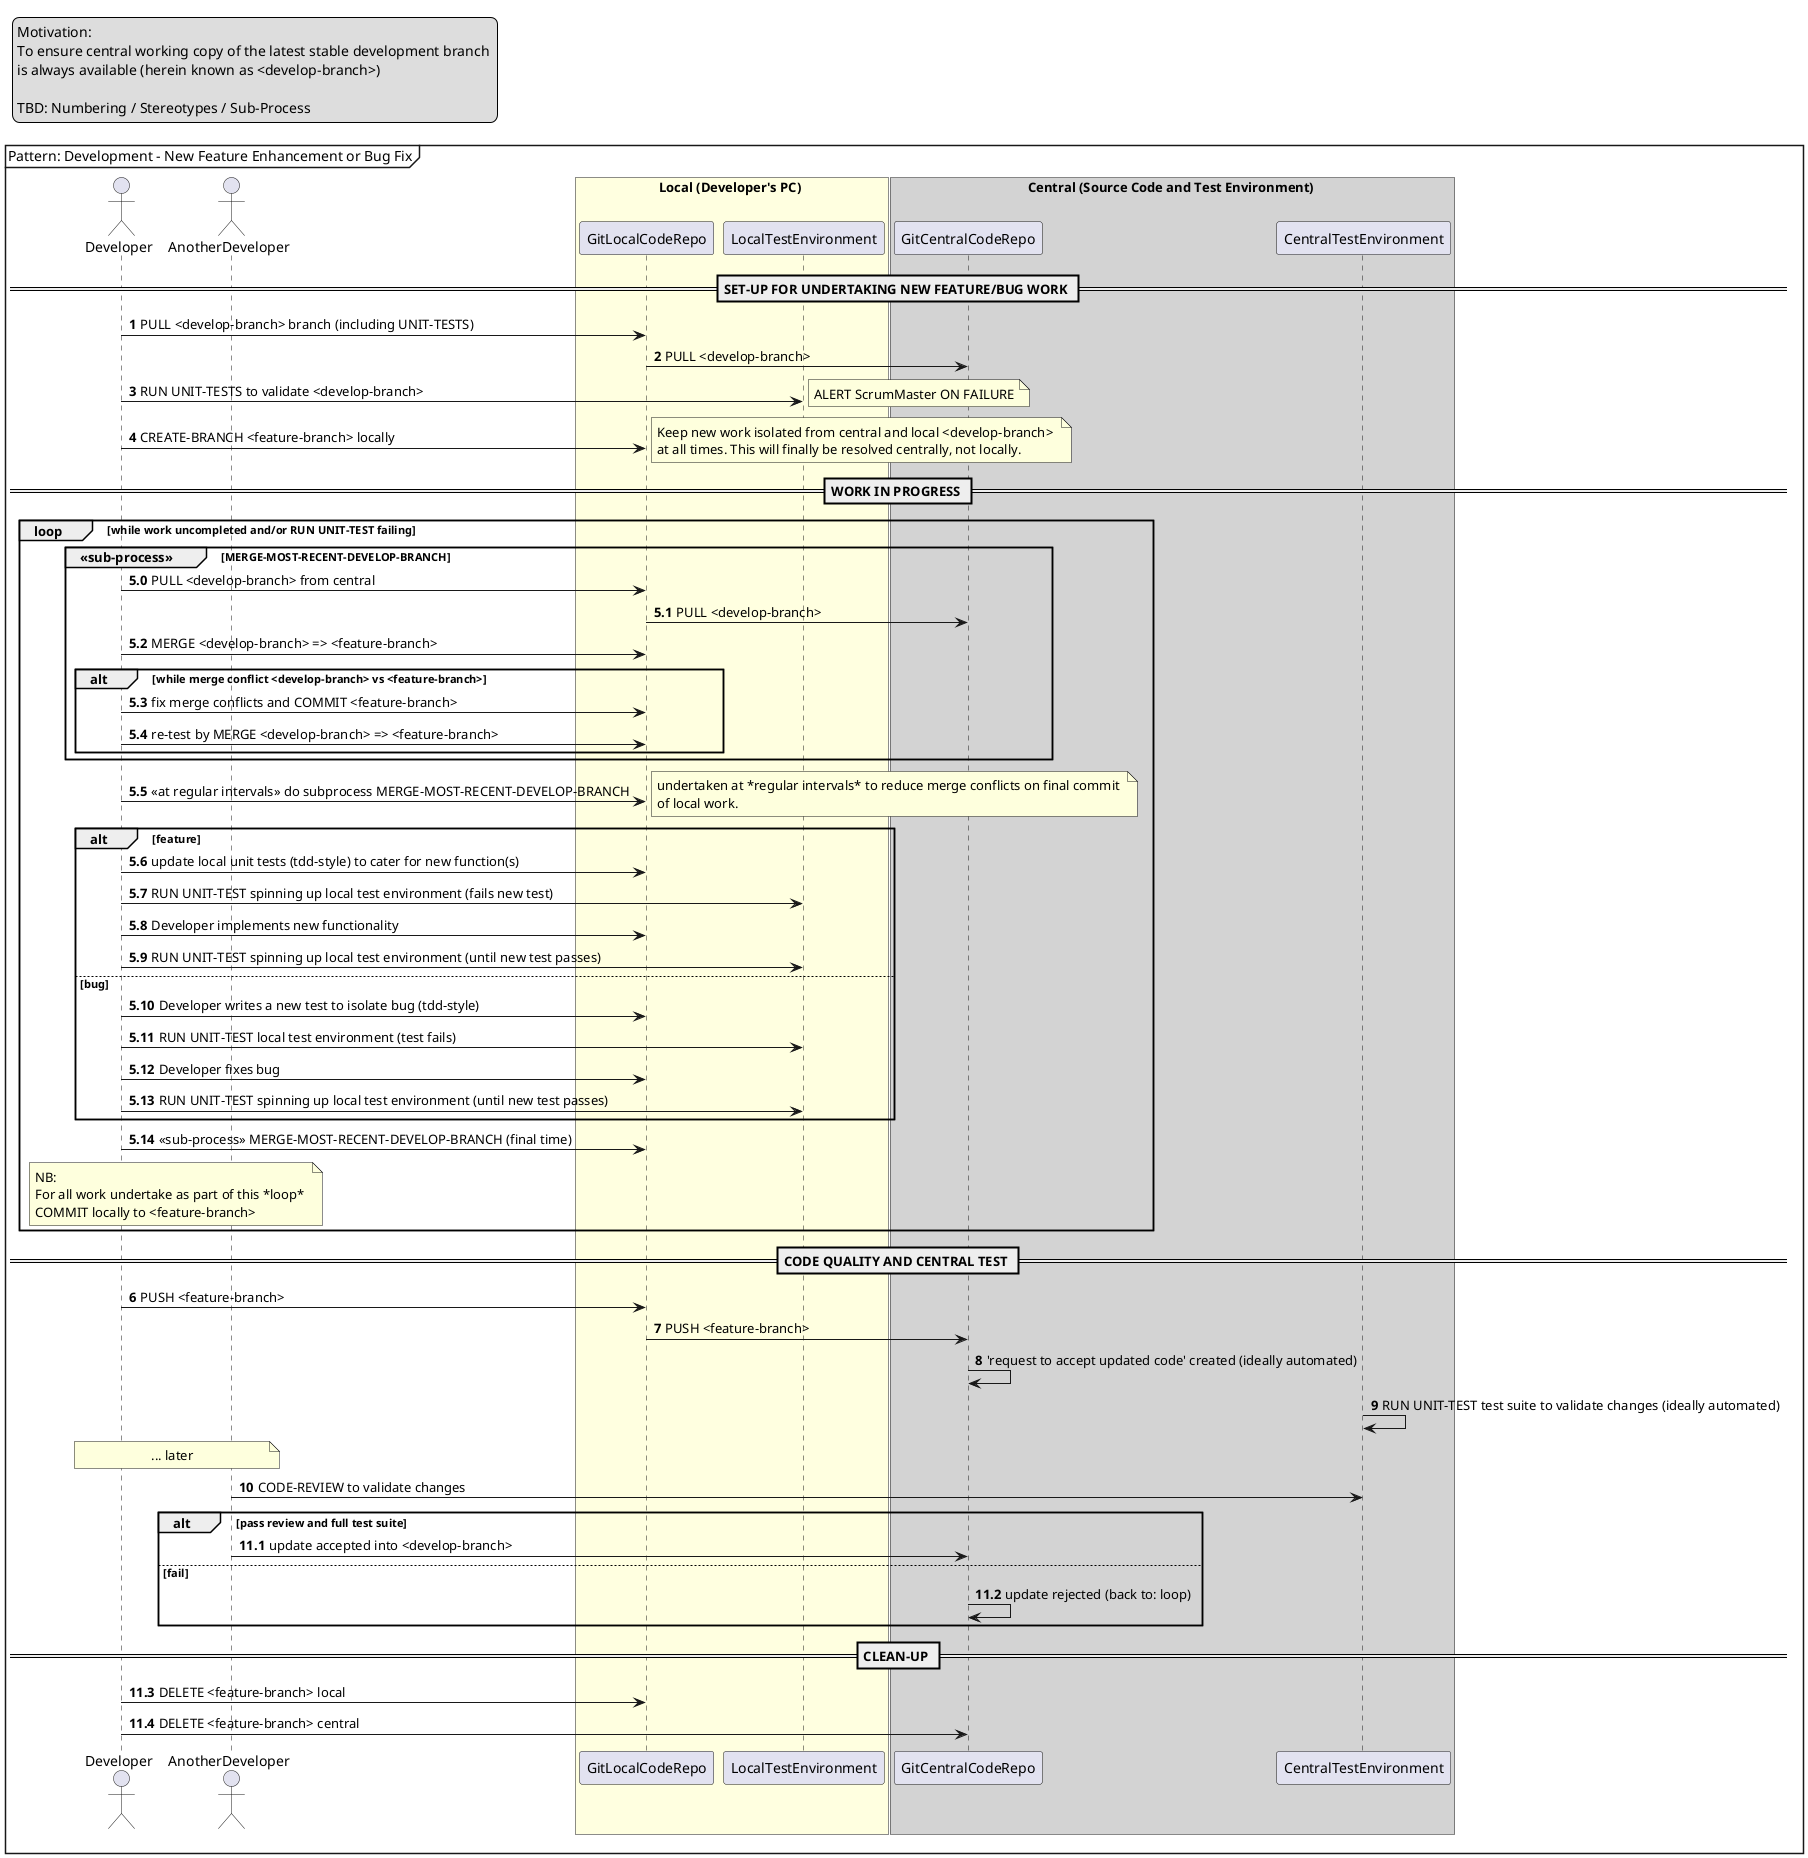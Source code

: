 @startuml seq-dev

skinparam responseMessageBelowArrow true

mainframe Pattern: Development - New Feature Enhancement or Bug Fix

legend top left
Motivation: 
To ensure central working copy of the latest stable development branch 
is always available (herein known as <develop-branch>)

TBD: Numbering / Stereotypes / Sub-Process
end legend

actor Developer as DEV
actor AnotherDeveloper as ANDEV

box Local (Developer's PC) #LightYellow
    participant GitLocalCodeRepo as GLCR
	participant LocalTestEnvironment as LTE
end box

box Central (Source Code and Test Environment) #LightGray
	participant GitCentralCodeRepo as GC
	participant CentralTestEnvironment as CTE
end box

autonumber 1

== SET-UP FOR UNDERTAKING NEW FEATURE/BUG WORK ==
DEV -> GLCR: PULL <develop-branch> branch (including UNIT-TESTS)
GLCR -> GC: PULL <develop-branch>

DEV -> LTE: RUN UNIT-TESTS to validate <develop-branch>
	note right
	ALERT ScrumMaster ON FAILURE
	end note

DEV -> GLCR: CREATE-BRANCH <feature-branch> locally
	note right
	Keep new work isolated from central and local <develop-branch> 
	at all times. This will finally be resolved centrally, not locally.
	end note

== WORK IN PROGRESS ==
loop while work uncompleted and/or RUN UNIT-TEST failing
	autonumber 5.0
	
	group <<sub-process>> [MERGE-MOST-RECENT-DEVELOP-BRANCH]
		DEV -> GLCR: PULL <develop-branch> from central
		GLCR ->  GC: PULL <develop-branch>
		DEV -> GLCR: MERGE <develop-branch> => <feature-branch>
		alt while merge conflict <develop-branch> vs <feature-branch>
			DEV -> GLCR: fix merge conflicts and COMMIT <feature-branch>
			DEV -> GLCR: re-test by MERGE <develop-branch> => <feature-branch>
		end
	end

	DEV -> GLCR: <<at regular intervals>> do subprocess MERGE-MOST-RECENT-DEVELOP-BRANCH
	note right
		undertaken at *regular intervals* to reduce merge conflicts on final commit 
		of local work.
	end note

	alt feature
		DEV -> GLCR: update local unit tests (tdd-style) to cater for new function(s)
		DEV -> LTE: RUN UNIT-TEST spinning up local test environment (fails new test)
		DEV -> GLCR: Developer implements new functionality
		DEV -> LTE: RUN UNIT-TEST spinning up local test environment (until new test passes)

	else bug
		DEV -> GLCR: Developer writes a new test to isolate bug (tdd-style)
		DEV -> LTE: RUN UNIT-TEST local test environment (test fails)
		DEV -> GLCR: Developer fixes bug
		DEV -> LTE: RUN UNIT-TEST spinning up local test environment (until new test passes)
	end

	DEV -> GLCR: <<sub-process>> MERGE-MOST-RECENT-DEVELOP-BRANCH (final time)
	autonumber 5.3

	note over DEV, ANDEV
		NB: 
		For all work undertake as part of this *loop* 
		COMMIT locally to <feature-branch>
	end note
end

== CODE QUALITY AND CENTRAL TEST ==
autonumber 6
DEV -> GLCR: PUSH <feature-branch>
GLCR  -> GC: PUSH <feature-branch>
GC  -> GC: 'request to accept updated code' created (ideally automated)
CTE -> CTE: RUN UNIT-TEST test suite to validate changes (ideally automated)

note over DEV, ANDEV
... later
end note

ANDEV -> CTE: CODE-REVIEW to validate changes

alt pass review and full test suite
	autonumber 11.1
	ANDEV -> GC: update accepted into <develop-branch>
else fail
	autonumber 11.2
	GC -> GC: update rejected (back to: loop)
end

== CLEAN-UP ==
DEV -> GLCR: DELETE <feature-branch> local
DEV -> GC: DELETE <feature-branch> central

@enduml
